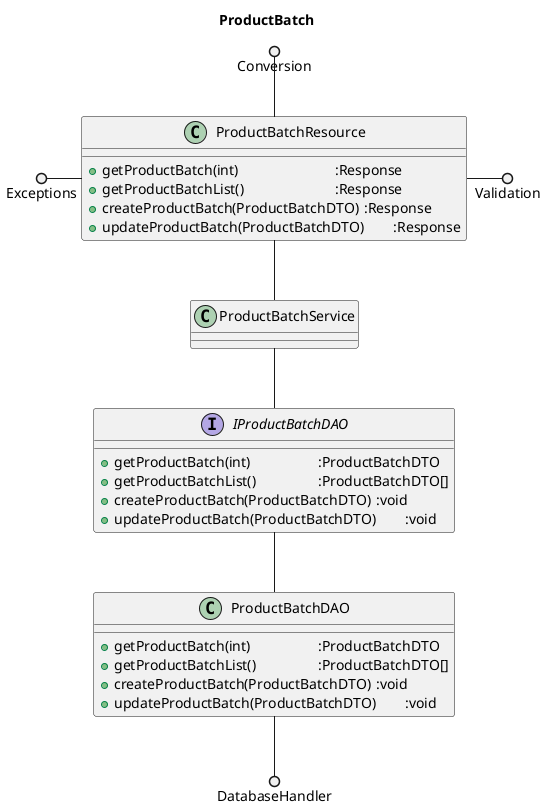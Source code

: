 @startuml
title ProductBatch
class "ProductBatchDAO" as prodao {
    + getProductBatch(int)\t\t\t:ProductBatchDTO
    + getProductBatchList()\t\t\t:ProductBatchDTO[]
    + createProductBatch(ProductBatchDTO)\t:void
    + updateProductBatch(ProductBatchDTO)\t:void
}
interface "IProductBatchDAO" as iprodao {
    + getProductBatch(int)\t\t\t:ProductBatchDTO
    + getProductBatchList()\t\t\t:ProductBatchDTO[]
    + createProductBatch(ProductBatchDTO)\t:void
    + updateProductBatch(ProductBatchDTO)\t:void
}
class "ProductBatchService" as prbser {
}
class "ProductBatchResource" as prbres {
    + getProductBatch(int)\t\t\t\t:Response
    + getProductBatchList()\t\t\t\t:Response
    + createProductBatch(ProductBatchDTO)\t:Response
    + updateProductBatch(ProductBatchDTO)\t:Response
}

iprodao -d- prodao
prbres -d- prbser
iprodao -u- prbser
prodao --() DatabaseHandler 
prbres -() Validation
Exceptions ()- prbres
Conversion ()-- prbres
@enduml
